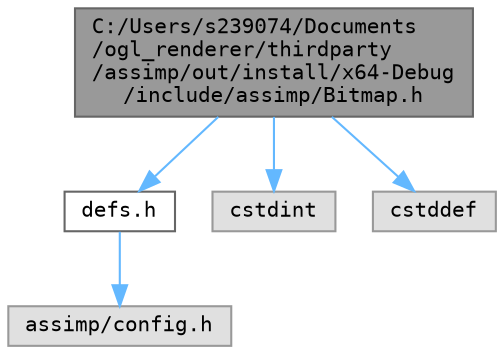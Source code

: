 digraph "C:/Users/s239074/Documents/ogl_renderer/thirdparty/assimp/out/install/x64-Debug/include/assimp/Bitmap.h"
{
 // LATEX_PDF_SIZE
  bgcolor="transparent";
  edge [fontname=Terminal,fontsize=10,labelfontname=Helvetica,labelfontsize=10];
  node [fontname=Terminal,fontsize=10,shape=box,height=0.2,width=0.4];
  Node1 [label="C:/Users/s239074/Documents\l/ogl_renderer/thirdparty\l/assimp/out/install/x64-Debug\l/include/assimp/Bitmap.h",height=0.2,width=0.4,color="gray40", fillcolor="grey60", style="filled", fontcolor="black",tooltip="Defines bitmap format helper for textures."];
  Node1 -> Node2 [color="steelblue1",style="solid"];
  Node2 [label="defs.h",height=0.2,width=0.4,color="grey40", fillcolor="white", style="filled",URL="$out_2install_2x64-_debug_2include_2assimp_2defs_8h.html",tooltip="Assimp build configuration setup. See the notes in the comment blocks to find out how to customize yo..."];
  Node2 -> Node3 [color="steelblue1",style="solid"];
  Node3 [label="assimp/config.h",height=0.2,width=0.4,color="grey60", fillcolor="#E0E0E0", style="filled",tooltip=" "];
  Node1 -> Node4 [color="steelblue1",style="solid"];
  Node4 [label="cstdint",height=0.2,width=0.4,color="grey60", fillcolor="#E0E0E0", style="filled",tooltip=" "];
  Node1 -> Node5 [color="steelblue1",style="solid"];
  Node5 [label="cstddef",height=0.2,width=0.4,color="grey60", fillcolor="#E0E0E0", style="filled",tooltip=" "];
}
